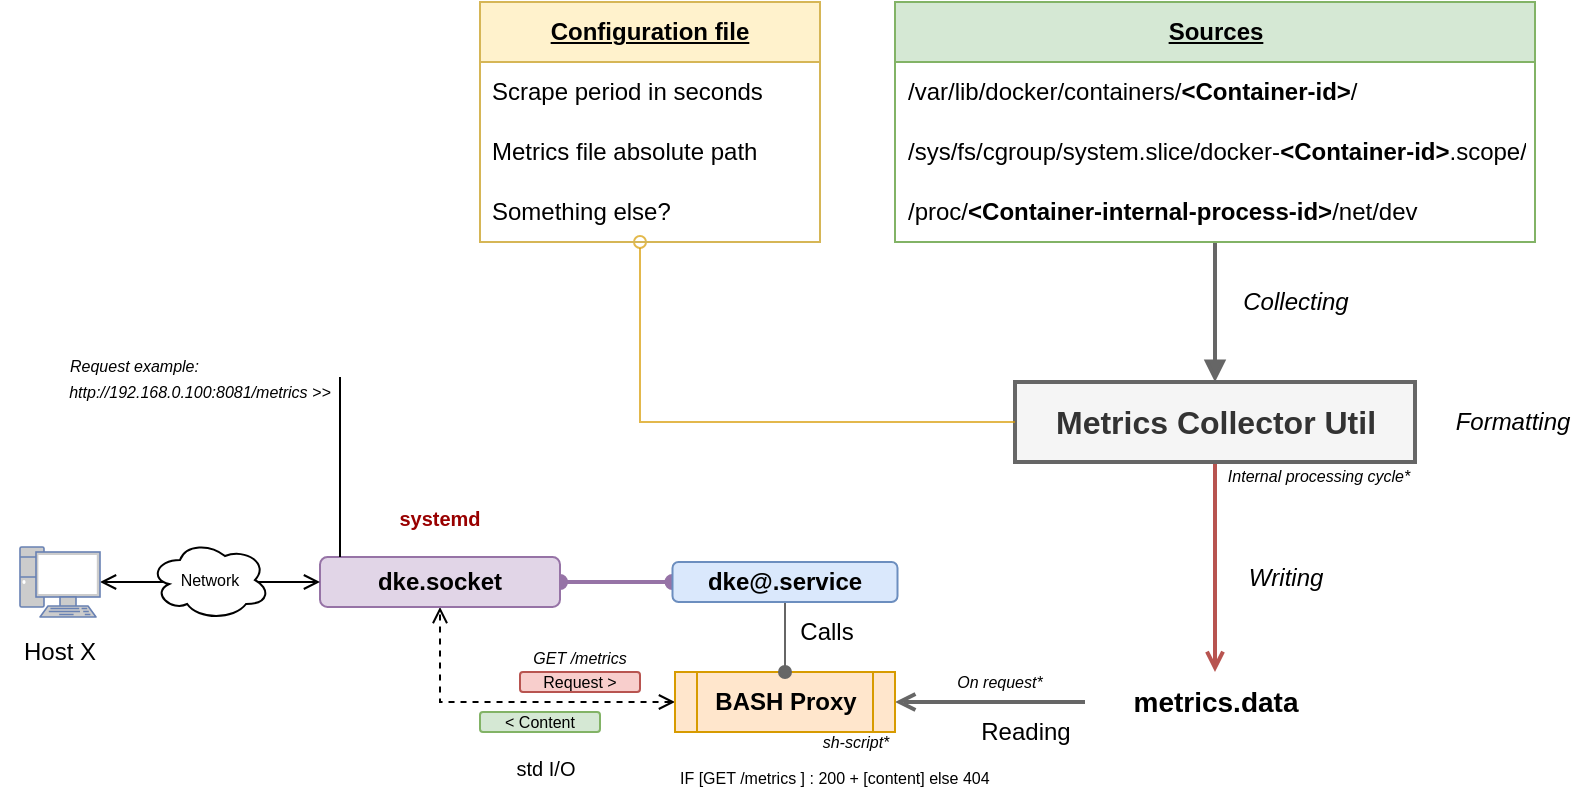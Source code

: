 <mxfile version="22.1.18" type="device">
  <diagram name="Страница — 1" id="sBTS1pRGkr5NNJMtTj_9">
    <mxGraphModel dx="389" dy="196" grid="1" gridSize="10" guides="1" tooltips="1" connect="1" arrows="1" fold="1" page="1" pageScale="1" pageWidth="827" pageHeight="1169" math="0" shadow="0">
      <root>
        <mxCell id="0" />
        <mxCell id="1" parent="0" />
        <mxCell id="8gcUyJwj4LpVSrk5m7w2-2" style="edgeStyle=orthogonalEdgeStyle;rounded=0;orthogonalLoop=1;jettySize=auto;html=1;entryX=0.5;entryY=0;entryDx=0;entryDy=0;endArrow=open;endFill=0;fillColor=#f8cecc;strokeColor=#b85450;strokeWidth=2;" parent="1" source="vKJqI8cnDLOpf40HFqZf-1" target="8gcUyJwj4LpVSrk5m7w2-1" edge="1">
          <mxGeometry relative="1" as="geometry" />
        </mxCell>
        <mxCell id="vKJqI8cnDLOpf40HFqZf-1" value="Metrics Collector Util" style="rounded=0;whiteSpace=wrap;html=1;fillColor=#f5f5f5;strokeColor=#666666;fontSize=16;fontStyle=1;fontColor=#333333;strokeWidth=2;" parent="1" vertex="1">
          <mxGeometry x="527.5" y="230" width="200" height="40" as="geometry" />
        </mxCell>
        <mxCell id="8gcUyJwj4LpVSrk5m7w2-18" style="edgeStyle=orthogonalEdgeStyle;rounded=0;orthogonalLoop=1;jettySize=auto;html=1;entryX=1;entryY=0.5;entryDx=0;entryDy=0;endArrow=open;endFill=0;strokeWidth=2;fillColor=#f5f5f5;strokeColor=#666666;" parent="1" source="8gcUyJwj4LpVSrk5m7w2-1" target="8gcUyJwj4LpVSrk5m7w2-17" edge="1">
          <mxGeometry relative="1" as="geometry" />
        </mxCell>
        <mxCell id="8gcUyJwj4LpVSrk5m7w2-1" value="metrics.data" style="text;html=1;align=center;verticalAlign=middle;whiteSpace=wrap;rounded=0;fontStyle=1;fontSize=14;" parent="1" vertex="1">
          <mxGeometry x="562.5" y="375" width="130" height="30" as="geometry" />
        </mxCell>
        <mxCell id="8gcUyJwj4LpVSrk5m7w2-7" style="edgeStyle=orthogonalEdgeStyle;rounded=0;orthogonalLoop=1;jettySize=auto;html=1;entryX=0.5;entryY=0;entryDx=0;entryDy=0;endArrow=block;endFill=1;strokeWidth=2;fillColor=#f5f5f5;strokeColor=#666666;" parent="1" source="8gcUyJwj4LpVSrk5m7w2-3" target="vKJqI8cnDLOpf40HFqZf-1" edge="1">
          <mxGeometry relative="1" as="geometry" />
        </mxCell>
        <mxCell id="8gcUyJwj4LpVSrk5m7w2-3" value="Sources" style="swimlane;fontStyle=5;childLayout=stackLayout;horizontal=1;startSize=30;horizontalStack=0;resizeParent=1;resizeParentMax=0;resizeLast=0;collapsible=1;marginBottom=0;whiteSpace=wrap;html=1;fillColor=#d5e8d4;strokeColor=#82b366;" parent="1" vertex="1">
          <mxGeometry x="467.5" y="40" width="320" height="120" as="geometry">
            <mxRectangle x="457.5" y="40" width="80" height="30" as="alternateBounds" />
          </mxGeometry>
        </mxCell>
        <mxCell id="8gcUyJwj4LpVSrk5m7w2-4" value="/var/lib/docker/containers/&lt;b&gt;&amp;lt;Container-id&amp;gt;&lt;/b&gt;/" style="text;strokeColor=none;fillColor=none;align=left;verticalAlign=middle;spacingLeft=4;spacingRight=4;overflow=hidden;points=[[0,0.5],[1,0.5]];portConstraint=eastwest;rotatable=0;whiteSpace=wrap;html=1;" parent="8gcUyJwj4LpVSrk5m7w2-3" vertex="1">
          <mxGeometry y="30" width="320" height="30" as="geometry" />
        </mxCell>
        <mxCell id="8gcUyJwj4LpVSrk5m7w2-5" value="/sys/fs/cgroup/system.slice/docker-&lt;b&gt;&amp;lt;Container-id&amp;gt;&lt;/b&gt;.scope/" style="text;strokeColor=none;fillColor=none;align=left;verticalAlign=middle;spacingLeft=4;spacingRight=4;overflow=hidden;points=[[0,0.5],[1,0.5]];portConstraint=eastwest;rotatable=0;whiteSpace=wrap;html=1;" parent="8gcUyJwj4LpVSrk5m7w2-3" vertex="1">
          <mxGeometry y="60" width="320" height="30" as="geometry" />
        </mxCell>
        <mxCell id="8gcUyJwj4LpVSrk5m7w2-6" value="/proc/&lt;b&gt;&amp;lt;Container-internal-process-id&amp;gt;&lt;/b&gt;/net/dev" style="text;strokeColor=none;fillColor=none;align=left;verticalAlign=middle;spacingLeft=4;spacingRight=4;overflow=hidden;points=[[0,0.5],[1,0.5]];portConstraint=eastwest;rotatable=0;whiteSpace=wrap;html=1;" parent="8gcUyJwj4LpVSrk5m7w2-3" vertex="1">
          <mxGeometry y="90" width="320" height="30" as="geometry" />
        </mxCell>
        <mxCell id="8gcUyJwj4LpVSrk5m7w2-8" value="Collecting" style="text;html=1;align=center;verticalAlign=middle;whiteSpace=wrap;rounded=0;fontStyle=2" parent="1" vertex="1">
          <mxGeometry x="637.5" y="180" width="60" height="20" as="geometry" />
        </mxCell>
        <mxCell id="8gcUyJwj4LpVSrk5m7w2-9" value="Formatting" style="text;html=1;align=center;verticalAlign=middle;whiteSpace=wrap;rounded=0;fontStyle=2" parent="1" vertex="1">
          <mxGeometry x="740" y="242.5" width="72.5" height="15" as="geometry" />
        </mxCell>
        <mxCell id="8gcUyJwj4LpVSrk5m7w2-10" value="Writing" style="text;html=1;align=center;verticalAlign=middle;whiteSpace=wrap;rounded=0;fontStyle=2" parent="1" vertex="1">
          <mxGeometry x="637.5" y="317.5" width="50" height="20" as="geometry" />
        </mxCell>
        <mxCell id="8gcUyJwj4LpVSrk5m7w2-41" style="edgeStyle=orthogonalEdgeStyle;rounded=0;orthogonalLoop=1;jettySize=auto;html=1;entryX=0;entryY=0.5;entryDx=0;entryDy=0;startArrow=oval;startFill=0;endArrow=none;fillColor=#ffe6cc;strokeColor=#d79b00;opacity=70;" parent="1" source="8gcUyJwj4LpVSrk5m7w2-13" target="vKJqI8cnDLOpf40HFqZf-1" edge="1">
          <mxGeometry relative="1" as="geometry">
            <Array as="points">
              <mxPoint x="340" y="250" />
            </Array>
          </mxGeometry>
        </mxCell>
        <mxCell id="8gcUyJwj4LpVSrk5m7w2-13" value="Configuration file" style="swimlane;fontStyle=5;childLayout=stackLayout;horizontal=1;startSize=30;horizontalStack=0;resizeParent=1;resizeParentMax=0;resizeLast=0;collapsible=1;marginBottom=0;whiteSpace=wrap;html=1;fillColor=#fff2cc;strokeColor=#d6b656;" parent="1" vertex="1">
          <mxGeometry x="260" y="40" width="170" height="120" as="geometry" />
        </mxCell>
        <mxCell id="8gcUyJwj4LpVSrk5m7w2-14" value="Scrape period in seconds" style="text;strokeColor=none;fillColor=none;align=left;verticalAlign=middle;spacingLeft=4;spacingRight=4;overflow=hidden;points=[[0,0.5],[1,0.5]];portConstraint=eastwest;rotatable=0;whiteSpace=wrap;html=1;" parent="8gcUyJwj4LpVSrk5m7w2-13" vertex="1">
          <mxGeometry y="30" width="170" height="30" as="geometry" />
        </mxCell>
        <mxCell id="8gcUyJwj4LpVSrk5m7w2-15" value="Metrics file absolute path" style="text;strokeColor=none;fillColor=none;align=left;verticalAlign=middle;spacingLeft=4;spacingRight=4;overflow=hidden;points=[[0,0.5],[1,0.5]];portConstraint=eastwest;rotatable=0;whiteSpace=wrap;html=1;" parent="8gcUyJwj4LpVSrk5m7w2-13" vertex="1">
          <mxGeometry y="60" width="170" height="30" as="geometry" />
        </mxCell>
        <mxCell id="8gcUyJwj4LpVSrk5m7w2-16" value="Something else?" style="text;strokeColor=none;fillColor=none;align=left;verticalAlign=middle;spacingLeft=4;spacingRight=4;overflow=hidden;points=[[0,0.5],[1,0.5]];portConstraint=eastwest;rotatable=0;whiteSpace=wrap;html=1;" parent="8gcUyJwj4LpVSrk5m7w2-13" vertex="1">
          <mxGeometry y="90" width="170" height="30" as="geometry" />
        </mxCell>
        <mxCell id="8gcUyJwj4LpVSrk5m7w2-29" style="edgeStyle=orthogonalEdgeStyle;rounded=0;orthogonalLoop=1;jettySize=auto;html=1;exitX=0;exitY=0.5;exitDx=0;exitDy=0;entryX=0.5;entryY=1;entryDx=0;entryDy=0;startArrow=open;startFill=0;endArrow=open;endFill=0;dashed=1;" parent="1" source="8gcUyJwj4LpVSrk5m7w2-17" target="8gcUyJwj4LpVSrk5m7w2-27" edge="1">
          <mxGeometry relative="1" as="geometry">
            <mxPoint x="240" y="357.5" as="targetPoint" />
          </mxGeometry>
        </mxCell>
        <mxCell id="8gcUyJwj4LpVSrk5m7w2-17" value="BASH Proxy" style="shape=process;whiteSpace=wrap;html=1;backgroundOutline=1;fillColor=#ffe6cc;strokeColor=#d79b00;fontStyle=1" parent="1" vertex="1">
          <mxGeometry x="357.5" y="375" width="110" height="30" as="geometry" />
        </mxCell>
        <mxCell id="8gcUyJwj4LpVSrk5m7w2-19" value="Reading" style="text;html=1;align=center;verticalAlign=middle;whiteSpace=wrap;rounded=0;" parent="1" vertex="1">
          <mxGeometry x="502.5" y="395" width="60" height="20" as="geometry" />
        </mxCell>
        <mxCell id="8gcUyJwj4LpVSrk5m7w2-24" style="edgeStyle=orthogonalEdgeStyle;rounded=0;orthogonalLoop=1;jettySize=auto;html=1;exitX=1;exitY=0.5;exitDx=0;exitDy=0;entryX=0;entryY=0.5;entryDx=0;entryDy=0;endArrow=oval;startFill=1;startArrow=oval;endFill=1;strokeWidth=2;fillColor=#e1d5e7;strokeColor=#9673a6;" parent="1" source="8gcUyJwj4LpVSrk5m7w2-27" target="8gcUyJwj4LpVSrk5m7w2-23" edge="1">
          <mxGeometry relative="1" as="geometry" />
        </mxCell>
        <mxCell id="8gcUyJwj4LpVSrk5m7w2-28" style="edgeStyle=orthogonalEdgeStyle;rounded=0;orthogonalLoop=1;jettySize=auto;html=1;exitX=0.5;exitY=1;exitDx=0;exitDy=0;entryX=0.5;entryY=0;entryDx=0;entryDy=0;endArrow=oval;endFill=1;fillColor=#f5f5f5;strokeColor=#666666;" parent="1" source="8gcUyJwj4LpVSrk5m7w2-23" target="8gcUyJwj4LpVSrk5m7w2-17" edge="1">
          <mxGeometry relative="1" as="geometry">
            <mxPoint x="412.5" y="355" as="sourcePoint" />
          </mxGeometry>
        </mxCell>
        <mxCell id="8gcUyJwj4LpVSrk5m7w2-23" value="dke@.service" style="rounded=1;whiteSpace=wrap;html=1;fillColor=#dae8fc;strokeColor=#6c8ebf;fontStyle=1" parent="1" vertex="1">
          <mxGeometry x="356.25" y="320" width="112.5" height="20" as="geometry" />
        </mxCell>
        <mxCell id="8gcUyJwj4LpVSrk5m7w2-25" value="Calls" style="text;html=1;align=center;verticalAlign=middle;whiteSpace=wrap;rounded=0;" parent="1" vertex="1">
          <mxGeometry x="414" y="350" width="38.75" height="10" as="geometry" />
        </mxCell>
        <mxCell id="8gcUyJwj4LpVSrk5m7w2-26" value="sh-script*" style="text;html=1;align=center;verticalAlign=middle;whiteSpace=wrap;rounded=0;fontSize=8;fontStyle=2" parent="1" vertex="1">
          <mxGeometry x="427.5" y="405" width="40" height="10" as="geometry" />
        </mxCell>
        <mxCell id="8gcUyJwj4LpVSrk5m7w2-27" value="dke.socket" style="rounded=1;whiteSpace=wrap;html=1;fillColor=#e1d5e7;strokeColor=#9673a6;fontStyle=1" parent="1" vertex="1">
          <mxGeometry x="180" y="317.5" width="120" height="25" as="geometry" />
        </mxCell>
        <mxCell id="8gcUyJwj4LpVSrk5m7w2-30" value="std I/O" style="text;html=1;align=center;verticalAlign=middle;whiteSpace=wrap;rounded=0;fontSize=10;" parent="1" vertex="1">
          <mxGeometry x="268" y="415" width="50" height="15" as="geometry" />
        </mxCell>
        <mxCell id="8gcUyJwj4LpVSrk5m7w2-31" value="&amp;lt; Content" style="text;html=1;align=center;verticalAlign=middle;whiteSpace=wrap;rounded=1;fillColor=#d5e8d4;strokeColor=#82b366;fontSize=8;" parent="1" vertex="1">
          <mxGeometry x="260" y="395" width="60" height="10" as="geometry" />
        </mxCell>
        <mxCell id="8gcUyJwj4LpVSrk5m7w2-32" value="Request &amp;gt;" style="text;html=1;align=center;verticalAlign=middle;whiteSpace=wrap;rounded=1;fontSize=8;fillColor=#f8cecc;strokeColor=#b85450;" parent="1" vertex="1">
          <mxGeometry x="280" y="375" width="60" height="10" as="geometry" />
        </mxCell>
        <mxCell id="8gcUyJwj4LpVSrk5m7w2-33" value="On request*" style="text;html=1;align=center;verticalAlign=middle;whiteSpace=wrap;rounded=0;fontSize=8;fontStyle=2" parent="1" vertex="1">
          <mxGeometry x="490" y="375" width="60" height="10" as="geometry" />
        </mxCell>
        <mxCell id="8gcUyJwj4LpVSrk5m7w2-36" style="edgeStyle=orthogonalEdgeStyle;rounded=0;orthogonalLoop=1;jettySize=auto;html=1;exitX=1;exitY=0.5;exitDx=0;exitDy=0;exitPerimeter=0;entryX=0;entryY=0.5;entryDx=0;entryDy=0;endArrow=open;endFill=0;startArrow=open;startFill=0;" parent="1" source="8gcUyJwj4LpVSrk5m7w2-34" target="8gcUyJwj4LpVSrk5m7w2-27" edge="1">
          <mxGeometry relative="1" as="geometry" />
        </mxCell>
        <mxCell id="8gcUyJwj4LpVSrk5m7w2-34" value="" style="fontColor=#0066CC;verticalAlign=top;verticalLabelPosition=bottom;labelPosition=center;align=center;html=1;outlineConnect=0;fillColor=#CCCCCC;strokeColor=#6881B3;gradientColor=none;gradientDirection=north;strokeWidth=2;shape=mxgraph.networks.pc;" parent="1" vertex="1">
          <mxGeometry x="30" y="312.5" width="40" height="35" as="geometry" />
        </mxCell>
        <mxCell id="8gcUyJwj4LpVSrk5m7w2-35" value="Network" style="ellipse;shape=cloud;whiteSpace=wrap;html=1;fontSize=8;" parent="1" vertex="1">
          <mxGeometry x="95" y="309" width="60" height="40" as="geometry" />
        </mxCell>
        <mxCell id="8gcUyJwj4LpVSrk5m7w2-37" value="Host X" style="text;html=1;align=center;verticalAlign=middle;whiteSpace=wrap;rounded=0;" parent="1" vertex="1">
          <mxGeometry x="20" y="355" width="60" height="20" as="geometry" />
        </mxCell>
        <mxCell id="8gcUyJwj4LpVSrk5m7w2-38" value="Internal processing cycle*" style="text;html=1;align=center;verticalAlign=middle;whiteSpace=wrap;rounded=0;fontSize=8;fontStyle=2" parent="1" vertex="1">
          <mxGeometry x="628" y="272" width="102.5" height="10" as="geometry" />
        </mxCell>
        <mxCell id="8gcUyJwj4LpVSrk5m7w2-39" value="systemd" style="text;html=1;align=center;verticalAlign=middle;whiteSpace=wrap;rounded=0;fontSize=10;fontStyle=1;fontColor=#990000;" parent="1" vertex="1">
          <mxGeometry x="212" y="288" width="56" height="20" as="geometry" />
        </mxCell>
        <mxCell id="8gcUyJwj4LpVSrk5m7w2-42" value="" style="endArrow=none;html=1;rounded=0;" parent="1" edge="1">
          <mxGeometry width="50" height="50" relative="1" as="geometry">
            <mxPoint x="190" y="317.5" as="sourcePoint" />
            <mxPoint x="190" y="227.5" as="targetPoint" />
          </mxGeometry>
        </mxCell>
        <mxCell id="8gcUyJwj4LpVSrk5m7w2-43" value="http://192.168.0.100:8081/metrics &amp;gt;&amp;gt;" style="text;html=1;align=center;verticalAlign=middle;whiteSpace=wrap;rounded=0;fontSize=8;fontStyle=2" parent="1" vertex="1">
          <mxGeometry x="50" y="227.5" width="140" height="15" as="geometry" />
        </mxCell>
        <mxCell id="8gcUyJwj4LpVSrk5m7w2-44" value="GET /metrics" style="text;html=1;align=center;verticalAlign=middle;whiteSpace=wrap;rounded=0;fontSize=8;fontStyle=2" parent="1" vertex="1">
          <mxGeometry x="285" y="360" width="50" height="15" as="geometry" />
        </mxCell>
        <mxCell id="8gcUyJwj4LpVSrk5m7w2-45" value="IF [GET /metrics ] : 200 + [content] else 404" style="text;html=1;align=left;verticalAlign=middle;whiteSpace=wrap;rounded=0;fontSize=8;" parent="1" vertex="1">
          <mxGeometry x="357.5" y="420" width="162.5" height="15" as="geometry" />
        </mxCell>
        <mxCell id="8gcUyJwj4LpVSrk5m7w2-46" value="Request example:" style="text;html=1;align=left;verticalAlign=middle;whiteSpace=wrap;rounded=0;fontSize=8;fontStyle=2" parent="1" vertex="1">
          <mxGeometry x="53" y="214" width="70" height="15" as="geometry" />
        </mxCell>
      </root>
    </mxGraphModel>
  </diagram>
</mxfile>

